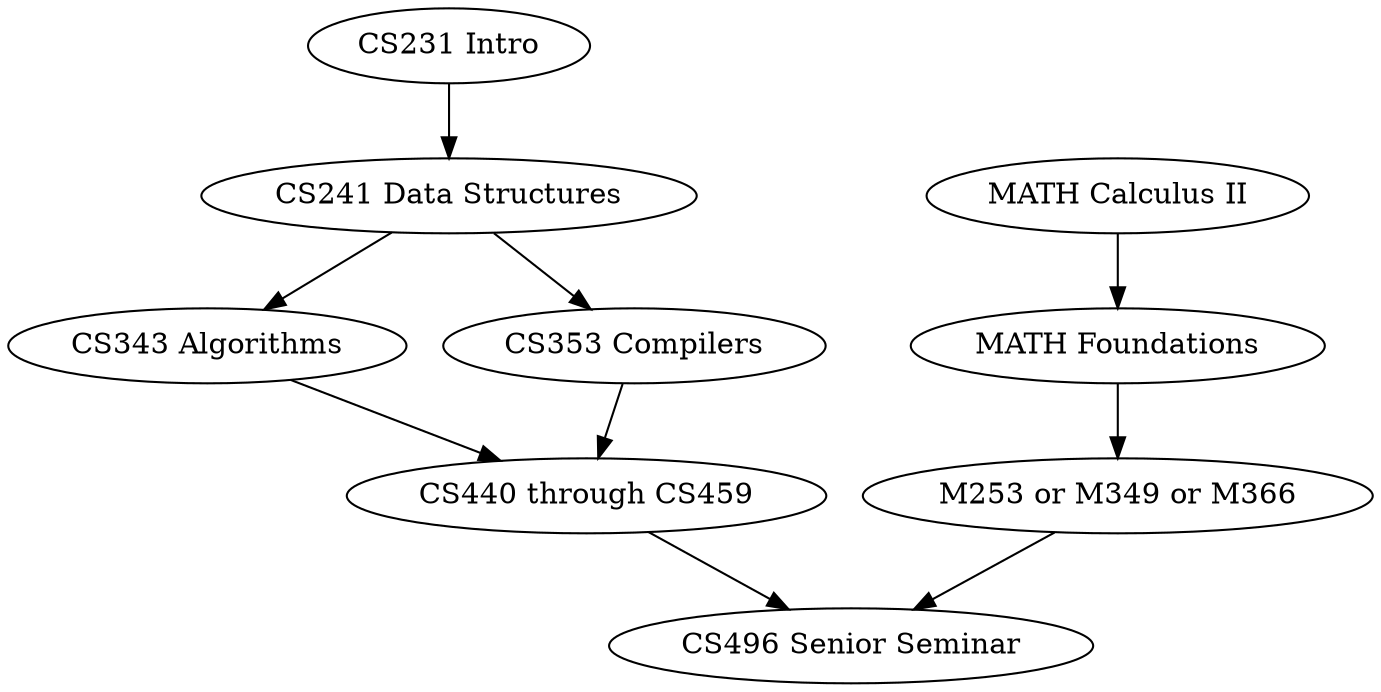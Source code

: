 
#force: seed-2
#layered: w-2,3 dx-150 dy-100
digraph {
        cs231 [label="CS231 Intro"];
        cs241 [label="CS241 Data Structures"];
        cs343 [label="CS343 Algorithms"];
        cs353 [label="CS353 Compilers"];
        bag   [label="CS440 through CS459"];
        cs496 [label="CS496 Senior Seminar"];
        m142  [label="MATH Calculus II"];
        m251  [label="MATH Foundations"];
        mbag  [label="M253 or M349 or M366"];

        cs231 -> cs241;
        cs241 -> cs343;
        cs241 -> cs353;
        cs353 -> bag;
        cs343 -> bag;
        bag   -> cs496;

        m142  -> m251;
        m251  -> mbag;
        mbag  -> cs496;

}

